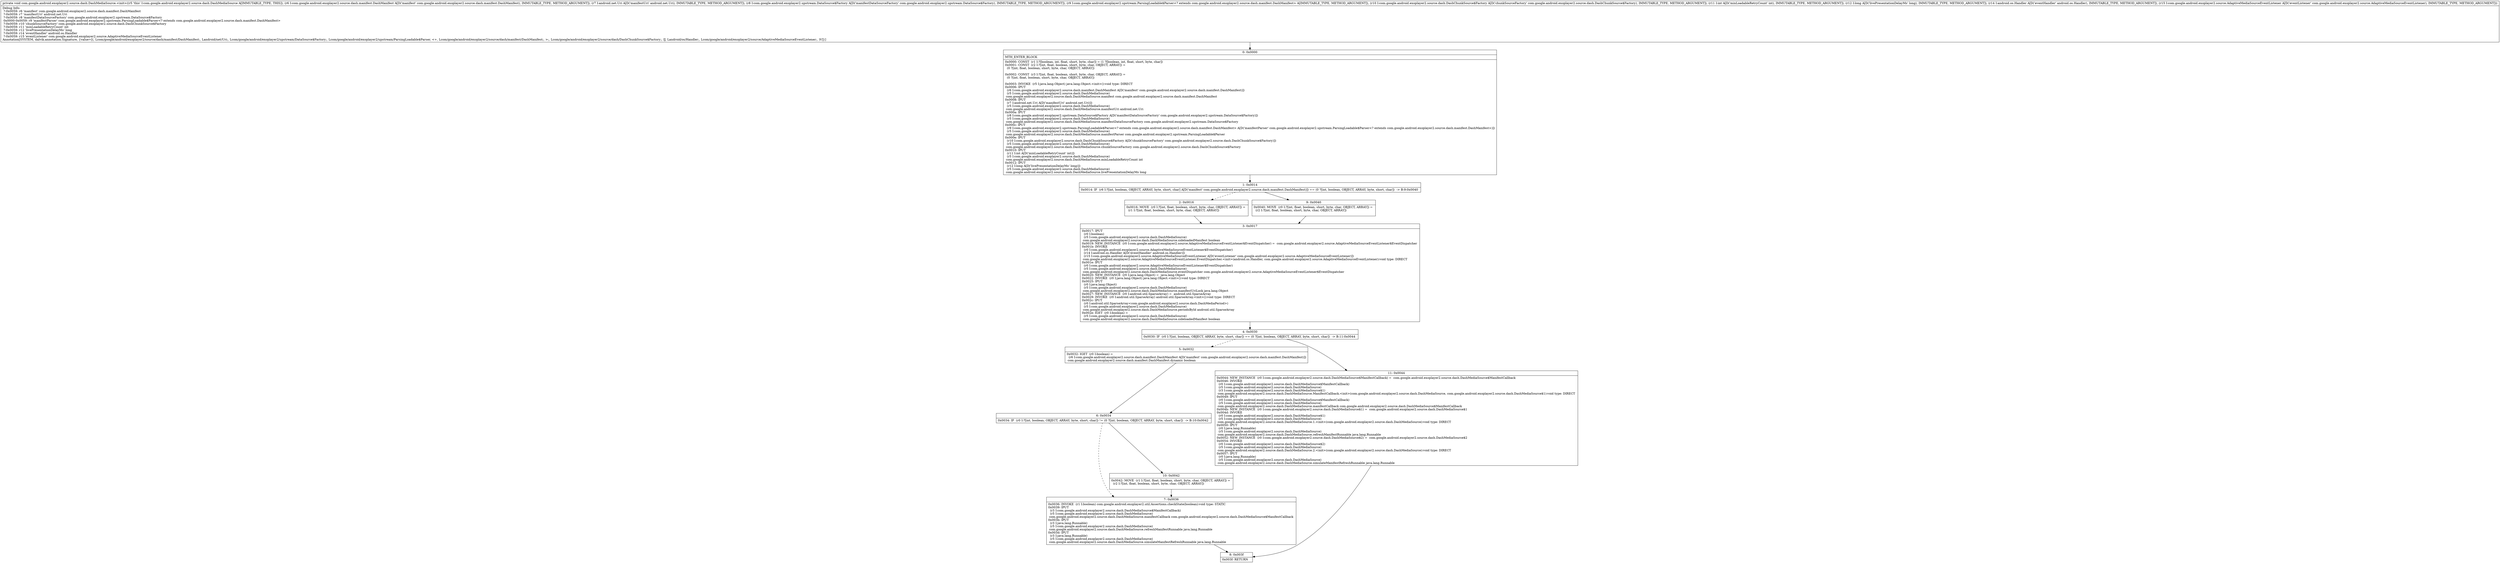 digraph "CFG forcom.google.android.exoplayer2.source.dash.DashMediaSource.\<init\>(Lcom\/google\/android\/exoplayer2\/source\/dash\/manifest\/DashManifest;Landroid\/net\/Uri;Lcom\/google\/android\/exoplayer2\/upstream\/DataSource$Factory;Lcom\/google\/android\/exoplayer2\/upstream\/ParsingLoadable$Parser;Lcom\/google\/android\/exoplayer2\/source\/dash\/DashChunkSource$Factory;IJLandroid\/os\/Handler;Lcom\/google\/android\/exoplayer2\/source\/AdaptiveMediaSourceEventListener;)V" {
Node_0 [shape=record,label="{0\:\ 0x0000|MTH_ENTER_BLOCK\l|0x0000: CONST  (r1 I:?[boolean, int, float, short, byte, char]) = (1 ?[boolean, int, float, short, byte, char]) \l0x0001: CONST  (r2 I:?[int, float, boolean, short, byte, char, OBJECT, ARRAY]) = \l  (0 ?[int, float, boolean, short, byte, char, OBJECT, ARRAY])\l \l0x0002: CONST  (r3 I:?[int, float, boolean, short, byte, char, OBJECT, ARRAY]) = \l  (0 ?[int, float, boolean, short, byte, char, OBJECT, ARRAY])\l \l0x0003: INVOKE  (r5 I:java.lang.Object) java.lang.Object.\<init\>():void type: DIRECT \l0x0006: IPUT  \l  (r6 I:com.google.android.exoplayer2.source.dash.manifest.DashManifest A[D('manifest' com.google.android.exoplayer2.source.dash.manifest.DashManifest)])\l  (r5 I:com.google.android.exoplayer2.source.dash.DashMediaSource)\l com.google.android.exoplayer2.source.dash.DashMediaSource.manifest com.google.android.exoplayer2.source.dash.manifest.DashManifest \l0x0008: IPUT  \l  (r7 I:android.net.Uri A[D('manifestUri' android.net.Uri)])\l  (r5 I:com.google.android.exoplayer2.source.dash.DashMediaSource)\l com.google.android.exoplayer2.source.dash.DashMediaSource.manifestUri android.net.Uri \l0x000a: IPUT  \l  (r8 I:com.google.android.exoplayer2.upstream.DataSource$Factory A[D('manifestDataSourceFactory' com.google.android.exoplayer2.upstream.DataSource$Factory)])\l  (r5 I:com.google.android.exoplayer2.source.dash.DashMediaSource)\l com.google.android.exoplayer2.source.dash.DashMediaSource.manifestDataSourceFactory com.google.android.exoplayer2.upstream.DataSource$Factory \l0x000c: IPUT  \l  (r9 I:com.google.android.exoplayer2.upstream.ParsingLoadable$Parser\<? extends com.google.android.exoplayer2.source.dash.manifest.DashManifest\> A[D('manifestParser' com.google.android.exoplayer2.upstream.ParsingLoadable$Parser\<? extends com.google.android.exoplayer2.source.dash.manifest.DashManifest\>)])\l  (r5 I:com.google.android.exoplayer2.source.dash.DashMediaSource)\l com.google.android.exoplayer2.source.dash.DashMediaSource.manifestParser com.google.android.exoplayer2.upstream.ParsingLoadable$Parser \l0x000e: IPUT  \l  (r10 I:com.google.android.exoplayer2.source.dash.DashChunkSource$Factory A[D('chunkSourceFactory' com.google.android.exoplayer2.source.dash.DashChunkSource$Factory)])\l  (r5 I:com.google.android.exoplayer2.source.dash.DashMediaSource)\l com.google.android.exoplayer2.source.dash.DashMediaSource.chunkSourceFactory com.google.android.exoplayer2.source.dash.DashChunkSource$Factory \l0x0010: IPUT  \l  (r11 I:int A[D('minLoadableRetryCount' int)])\l  (r5 I:com.google.android.exoplayer2.source.dash.DashMediaSource)\l com.google.android.exoplayer2.source.dash.DashMediaSource.minLoadableRetryCount int \l0x0012: IPUT  \l  (r12 I:long A[D('livePresentationDelayMs' long)])\l  (r5 I:com.google.android.exoplayer2.source.dash.DashMediaSource)\l com.google.android.exoplayer2.source.dash.DashMediaSource.livePresentationDelayMs long \l}"];
Node_1 [shape=record,label="{1\:\ 0x0014|0x0014: IF  (r6 I:?[int, boolean, OBJECT, ARRAY, byte, short, char] A[D('manifest' com.google.android.exoplayer2.source.dash.manifest.DashManifest)]) == (0 ?[int, boolean, OBJECT, ARRAY, byte, short, char])  \-\> B:9:0x0040 \l}"];
Node_2 [shape=record,label="{2\:\ 0x0016|0x0016: MOVE  (r0 I:?[int, float, boolean, short, byte, char, OBJECT, ARRAY]) = \l  (r1 I:?[int, float, boolean, short, byte, char, OBJECT, ARRAY])\l \l}"];
Node_3 [shape=record,label="{3\:\ 0x0017|0x0017: IPUT  \l  (r0 I:boolean)\l  (r5 I:com.google.android.exoplayer2.source.dash.DashMediaSource)\l com.google.android.exoplayer2.source.dash.DashMediaSource.sideloadedManifest boolean \l0x0019: NEW_INSTANCE  (r0 I:com.google.android.exoplayer2.source.AdaptiveMediaSourceEventListener$EventDispatcher) =  com.google.android.exoplayer2.source.AdaptiveMediaSourceEventListener$EventDispatcher \l0x001b: INVOKE  \l  (r0 I:com.google.android.exoplayer2.source.AdaptiveMediaSourceEventListener$EventDispatcher)\l  (r14 I:android.os.Handler A[D('eventHandler' android.os.Handler)])\l  (r15 I:com.google.android.exoplayer2.source.AdaptiveMediaSourceEventListener A[D('eventListener' com.google.android.exoplayer2.source.AdaptiveMediaSourceEventListener)])\l com.google.android.exoplayer2.source.AdaptiveMediaSourceEventListener.EventDispatcher.\<init\>(android.os.Handler, com.google.android.exoplayer2.source.AdaptiveMediaSourceEventListener):void type: DIRECT \l0x001e: IPUT  \l  (r0 I:com.google.android.exoplayer2.source.AdaptiveMediaSourceEventListener$EventDispatcher)\l  (r5 I:com.google.android.exoplayer2.source.dash.DashMediaSource)\l com.google.android.exoplayer2.source.dash.DashMediaSource.eventDispatcher com.google.android.exoplayer2.source.AdaptiveMediaSourceEventListener$EventDispatcher \l0x0020: NEW_INSTANCE  (r0 I:java.lang.Object) =  java.lang.Object \l0x0022: INVOKE  (r0 I:java.lang.Object) java.lang.Object.\<init\>():void type: DIRECT \l0x0025: IPUT  \l  (r0 I:java.lang.Object)\l  (r5 I:com.google.android.exoplayer2.source.dash.DashMediaSource)\l com.google.android.exoplayer2.source.dash.DashMediaSource.manifestUriLock java.lang.Object \l0x0027: NEW_INSTANCE  (r0 I:android.util.SparseArray) =  android.util.SparseArray \l0x0029: INVOKE  (r0 I:android.util.SparseArray) android.util.SparseArray.\<init\>():void type: DIRECT \l0x002c: IPUT  \l  (r0 I:android.util.SparseArray\<com.google.android.exoplayer2.source.dash.DashMediaPeriod\>)\l  (r5 I:com.google.android.exoplayer2.source.dash.DashMediaSource)\l com.google.android.exoplayer2.source.dash.DashMediaSource.periodsById android.util.SparseArray \l0x002e: IGET  (r0 I:boolean) = \l  (r5 I:com.google.android.exoplayer2.source.dash.DashMediaSource)\l com.google.android.exoplayer2.source.dash.DashMediaSource.sideloadedManifest boolean \l}"];
Node_4 [shape=record,label="{4\:\ 0x0030|0x0030: IF  (r0 I:?[int, boolean, OBJECT, ARRAY, byte, short, char]) == (0 ?[int, boolean, OBJECT, ARRAY, byte, short, char])  \-\> B:11:0x0044 \l}"];
Node_5 [shape=record,label="{5\:\ 0x0032|0x0032: IGET  (r0 I:boolean) = \l  (r6 I:com.google.android.exoplayer2.source.dash.manifest.DashManifest A[D('manifest' com.google.android.exoplayer2.source.dash.manifest.DashManifest)])\l com.google.android.exoplayer2.source.dash.manifest.DashManifest.dynamic boolean \l}"];
Node_6 [shape=record,label="{6\:\ 0x0034|0x0034: IF  (r0 I:?[int, boolean, OBJECT, ARRAY, byte, short, char]) != (0 ?[int, boolean, OBJECT, ARRAY, byte, short, char])  \-\> B:10:0x0042 \l}"];
Node_7 [shape=record,label="{7\:\ 0x0036|0x0036: INVOKE  (r1 I:boolean) com.google.android.exoplayer2.util.Assertions.checkState(boolean):void type: STATIC \l0x0039: IPUT  \l  (r3 I:com.google.android.exoplayer2.source.dash.DashMediaSource$ManifestCallback)\l  (r5 I:com.google.android.exoplayer2.source.dash.DashMediaSource)\l com.google.android.exoplayer2.source.dash.DashMediaSource.manifestCallback com.google.android.exoplayer2.source.dash.DashMediaSource$ManifestCallback \l0x003b: IPUT  \l  (r3 I:java.lang.Runnable)\l  (r5 I:com.google.android.exoplayer2.source.dash.DashMediaSource)\l com.google.android.exoplayer2.source.dash.DashMediaSource.refreshManifestRunnable java.lang.Runnable \l0x003d: IPUT  \l  (r3 I:java.lang.Runnable)\l  (r5 I:com.google.android.exoplayer2.source.dash.DashMediaSource)\l com.google.android.exoplayer2.source.dash.DashMediaSource.simulateManifestRefreshRunnable java.lang.Runnable \l}"];
Node_8 [shape=record,label="{8\:\ 0x003f|0x003f: RETURN   \l}"];
Node_9 [shape=record,label="{9\:\ 0x0040|0x0040: MOVE  (r0 I:?[int, float, boolean, short, byte, char, OBJECT, ARRAY]) = \l  (r2 I:?[int, float, boolean, short, byte, char, OBJECT, ARRAY])\l \l}"];
Node_10 [shape=record,label="{10\:\ 0x0042|0x0042: MOVE  (r1 I:?[int, float, boolean, short, byte, char, OBJECT, ARRAY]) = \l  (r2 I:?[int, float, boolean, short, byte, char, OBJECT, ARRAY])\l \l}"];
Node_11 [shape=record,label="{11\:\ 0x0044|0x0044: NEW_INSTANCE  (r0 I:com.google.android.exoplayer2.source.dash.DashMediaSource$ManifestCallback) =  com.google.android.exoplayer2.source.dash.DashMediaSource$ManifestCallback \l0x0046: INVOKE  \l  (r0 I:com.google.android.exoplayer2.source.dash.DashMediaSource$ManifestCallback)\l  (r5 I:com.google.android.exoplayer2.source.dash.DashMediaSource)\l  (r3 I:com.google.android.exoplayer2.source.dash.DashMediaSource$1)\l com.google.android.exoplayer2.source.dash.DashMediaSource.ManifestCallback.\<init\>(com.google.android.exoplayer2.source.dash.DashMediaSource, com.google.android.exoplayer2.source.dash.DashMediaSource$1):void type: DIRECT \l0x0049: IPUT  \l  (r0 I:com.google.android.exoplayer2.source.dash.DashMediaSource$ManifestCallback)\l  (r5 I:com.google.android.exoplayer2.source.dash.DashMediaSource)\l com.google.android.exoplayer2.source.dash.DashMediaSource.manifestCallback com.google.android.exoplayer2.source.dash.DashMediaSource$ManifestCallback \l0x004b: NEW_INSTANCE  (r0 I:com.google.android.exoplayer2.source.dash.DashMediaSource$1) =  com.google.android.exoplayer2.source.dash.DashMediaSource$1 \l0x004d: INVOKE  \l  (r0 I:com.google.android.exoplayer2.source.dash.DashMediaSource$1)\l  (r5 I:com.google.android.exoplayer2.source.dash.DashMediaSource)\l com.google.android.exoplayer2.source.dash.DashMediaSource.1.\<init\>(com.google.android.exoplayer2.source.dash.DashMediaSource):void type: DIRECT \l0x0050: IPUT  \l  (r0 I:java.lang.Runnable)\l  (r5 I:com.google.android.exoplayer2.source.dash.DashMediaSource)\l com.google.android.exoplayer2.source.dash.DashMediaSource.refreshManifestRunnable java.lang.Runnable \l0x0052: NEW_INSTANCE  (r0 I:com.google.android.exoplayer2.source.dash.DashMediaSource$2) =  com.google.android.exoplayer2.source.dash.DashMediaSource$2 \l0x0054: INVOKE  \l  (r0 I:com.google.android.exoplayer2.source.dash.DashMediaSource$2)\l  (r5 I:com.google.android.exoplayer2.source.dash.DashMediaSource)\l com.google.android.exoplayer2.source.dash.DashMediaSource.2.\<init\>(com.google.android.exoplayer2.source.dash.DashMediaSource):void type: DIRECT \l0x0057: IPUT  \l  (r0 I:java.lang.Runnable)\l  (r5 I:com.google.android.exoplayer2.source.dash.DashMediaSource)\l com.google.android.exoplayer2.source.dash.DashMediaSource.simulateManifestRefreshRunnable java.lang.Runnable \l}"];
MethodNode[shape=record,label="{private void com.google.android.exoplayer2.source.dash.DashMediaSource.\<init\>((r5 'this' I:com.google.android.exoplayer2.source.dash.DashMediaSource A[IMMUTABLE_TYPE, THIS]), (r6 I:com.google.android.exoplayer2.source.dash.manifest.DashManifest A[D('manifest' com.google.android.exoplayer2.source.dash.manifest.DashManifest), IMMUTABLE_TYPE, METHOD_ARGUMENT]), (r7 I:android.net.Uri A[D('manifestUri' android.net.Uri), IMMUTABLE_TYPE, METHOD_ARGUMENT]), (r8 I:com.google.android.exoplayer2.upstream.DataSource$Factory A[D('manifestDataSourceFactory' com.google.android.exoplayer2.upstream.DataSource$Factory), IMMUTABLE_TYPE, METHOD_ARGUMENT]), (r9 I:com.google.android.exoplayer2.upstream.ParsingLoadable$Parser\<? extends com.google.android.exoplayer2.source.dash.manifest.DashManifest\> A[IMMUTABLE_TYPE, METHOD_ARGUMENT]), (r10 I:com.google.android.exoplayer2.source.dash.DashChunkSource$Factory A[D('chunkSourceFactory' com.google.android.exoplayer2.source.dash.DashChunkSource$Factory), IMMUTABLE_TYPE, METHOD_ARGUMENT]), (r11 I:int A[D('minLoadableRetryCount' int), IMMUTABLE_TYPE, METHOD_ARGUMENT]), (r12 I:long A[D('livePresentationDelayMs' long), IMMUTABLE_TYPE, METHOD_ARGUMENT]), (r14 I:android.os.Handler A[D('eventHandler' android.os.Handler), IMMUTABLE_TYPE, METHOD_ARGUMENT]), (r15 I:com.google.android.exoplayer2.source.AdaptiveMediaSourceEventListener A[D('eventListener' com.google.android.exoplayer2.source.AdaptiveMediaSourceEventListener), IMMUTABLE_TYPE, METHOD_ARGUMENT]))  | Debug Info:\l  ?\-0x0059: r6 'manifest' com.google.android.exoplayer2.source.dash.manifest.DashManifest\l  ?\-0x0059: r7 'manifestUri' android.net.Uri\l  ?\-0x0059: r8 'manifestDataSourceFactory' com.google.android.exoplayer2.upstream.DataSource$Factory\l  0x0000\-0x0059: r9 'manifestParser' com.google.android.exoplayer2.upstream.ParsingLoadable$Parser\<? extends com.google.android.exoplayer2.source.dash.manifest.DashManifest\>\l  ?\-0x0059: r10 'chunkSourceFactory' com.google.android.exoplayer2.source.dash.DashChunkSource$Factory\l  ?\-0x0059: r11 'minLoadableRetryCount' int\l  ?\-0x0059: r12 'livePresentationDelayMs' long\l  ?\-0x0059: r14 'eventHandler' android.os.Handler\l  ?\-0x0059: r15 'eventListener' com.google.android.exoplayer2.source.AdaptiveMediaSourceEventListener\lAnnotation[SYSTEM, dalvik.annotation.Signature, \{value=[(, Lcom\/google\/android\/exoplayer2\/source\/dash\/manifest\/DashManifest;, Landroid\/net\/Uri;, Lcom\/google\/android\/exoplayer2\/upstream\/DataSource$Factory;, Lcom\/google\/android\/exoplayer2\/upstream\/ParsingLoadable$Parser, \<+, Lcom\/google\/android\/exoplayer2\/source\/dash\/manifest\/DashManifest;, \>;, Lcom\/google\/android\/exoplayer2\/source\/dash\/DashChunkSource$Factory;, IJ, Landroid\/os\/Handler;, Lcom\/google\/android\/exoplayer2\/source\/AdaptiveMediaSourceEventListener;, )V]\}]\l}"];
MethodNode -> Node_0;
Node_0 -> Node_1;
Node_1 -> Node_2[style=dashed];
Node_1 -> Node_9;
Node_2 -> Node_3;
Node_3 -> Node_4;
Node_4 -> Node_5[style=dashed];
Node_4 -> Node_11;
Node_5 -> Node_6;
Node_6 -> Node_7[style=dashed];
Node_6 -> Node_10;
Node_7 -> Node_8;
Node_9 -> Node_3;
Node_10 -> Node_7;
Node_11 -> Node_8;
}

